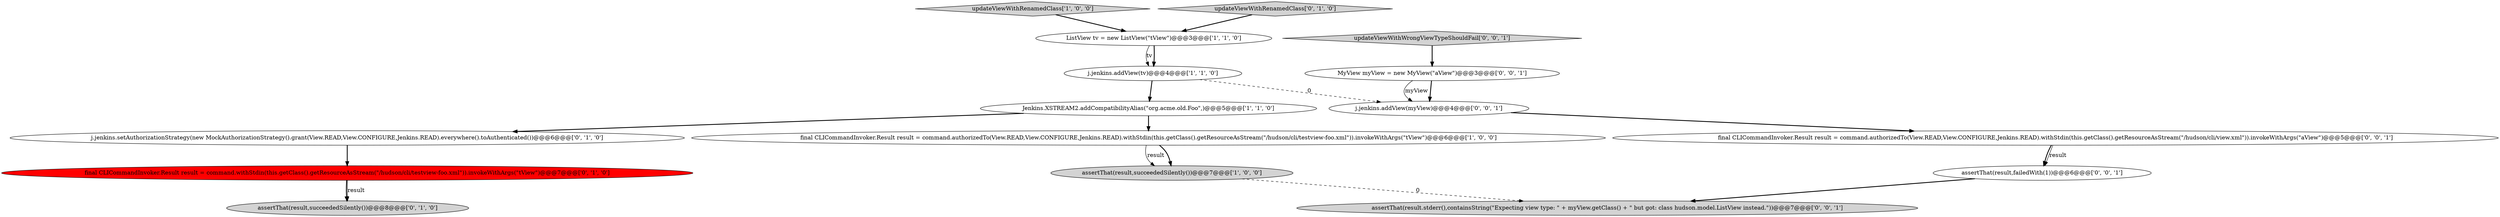 digraph {
4 [style = filled, label = "assertThat(result,succeededSilently())@@@7@@@['1', '0', '0']", fillcolor = lightgray, shape = ellipse image = "AAA0AAABBB1BBB"];
8 [style = filled, label = "final CLICommandInvoker.Result result = command.withStdin(this.getClass().getResourceAsStream(\"/hudson/cli/testview-foo.xml\")).invokeWithArgs(\"tView\")@@@7@@@['0', '1', '0']", fillcolor = red, shape = ellipse image = "AAA1AAABBB2BBB"];
15 [style = filled, label = "updateViewWithWrongViewTypeShouldFail['0', '0', '1']", fillcolor = lightgray, shape = diamond image = "AAA0AAABBB3BBB"];
5 [style = filled, label = "Jenkins.XSTREAM2.addCompatibilityAlias(\"org.acme.old.Foo\",)@@@5@@@['1', '1', '0']", fillcolor = white, shape = ellipse image = "AAA0AAABBB1BBB"];
6 [style = filled, label = "assertThat(result,succeededSilently())@@@8@@@['0', '1', '0']", fillcolor = lightgray, shape = ellipse image = "AAA0AAABBB2BBB"];
2 [style = filled, label = "ListView tv = new ListView(\"tView\")@@@3@@@['1', '1', '0']", fillcolor = white, shape = ellipse image = "AAA0AAABBB1BBB"];
1 [style = filled, label = "updateViewWithRenamedClass['1', '0', '0']", fillcolor = lightgray, shape = diamond image = "AAA0AAABBB1BBB"];
11 [style = filled, label = "j.jenkins.addView(myView)@@@4@@@['0', '0', '1']", fillcolor = white, shape = ellipse image = "AAA0AAABBB3BBB"];
9 [style = filled, label = "updateViewWithRenamedClass['0', '1', '0']", fillcolor = lightgray, shape = diamond image = "AAA0AAABBB2BBB"];
13 [style = filled, label = "assertThat(result.stderr(),containsString(\"Expecting view type: \" + myView.getClass() + \" but got: class hudson.model.ListView instead.\"))@@@7@@@['0', '0', '1']", fillcolor = lightgray, shape = ellipse image = "AAA0AAABBB3BBB"];
3 [style = filled, label = "j.jenkins.addView(tv)@@@4@@@['1', '1', '0']", fillcolor = white, shape = ellipse image = "AAA0AAABBB1BBB"];
14 [style = filled, label = "assertThat(result,failedWith(1))@@@6@@@['0', '0', '1']", fillcolor = white, shape = ellipse image = "AAA0AAABBB3BBB"];
10 [style = filled, label = "MyView myView = new MyView(\"aView\")@@@3@@@['0', '0', '1']", fillcolor = white, shape = ellipse image = "AAA0AAABBB3BBB"];
12 [style = filled, label = "final CLICommandInvoker.Result result = command.authorizedTo(View.READ,View.CONFIGURE,Jenkins.READ).withStdin(this.getClass().getResourceAsStream(\"/hudson/cli/view.xml\")).invokeWithArgs(\"aView\")@@@5@@@['0', '0', '1']", fillcolor = white, shape = ellipse image = "AAA0AAABBB3BBB"];
0 [style = filled, label = "final CLICommandInvoker.Result result = command.authorizedTo(View.READ,View.CONFIGURE,Jenkins.READ).withStdin(this.getClass().getResourceAsStream(\"/hudson/cli/testview-foo.xml\")).invokeWithArgs(\"tView\")@@@6@@@['1', '0', '0']", fillcolor = white, shape = ellipse image = "AAA0AAABBB1BBB"];
7 [style = filled, label = "j.jenkins.setAuthorizationStrategy(new MockAuthorizationStrategy().grant(View.READ,View.CONFIGURE,Jenkins.READ).everywhere().toAuthenticated())@@@6@@@['0', '1', '0']", fillcolor = white, shape = ellipse image = "AAA0AAABBB2BBB"];
15->10 [style = bold, label=""];
9->2 [style = bold, label=""];
8->6 [style = solid, label="result"];
2->3 [style = bold, label=""];
2->3 [style = solid, label="tv"];
8->6 [style = bold, label=""];
11->12 [style = bold, label=""];
10->11 [style = solid, label="myView"];
7->8 [style = bold, label=""];
3->5 [style = bold, label=""];
5->0 [style = bold, label=""];
12->14 [style = solid, label="result"];
0->4 [style = bold, label=""];
12->14 [style = bold, label=""];
5->7 [style = bold, label=""];
0->4 [style = solid, label="result"];
1->2 [style = bold, label=""];
14->13 [style = bold, label=""];
4->13 [style = dashed, label="0"];
3->11 [style = dashed, label="0"];
10->11 [style = bold, label=""];
}
